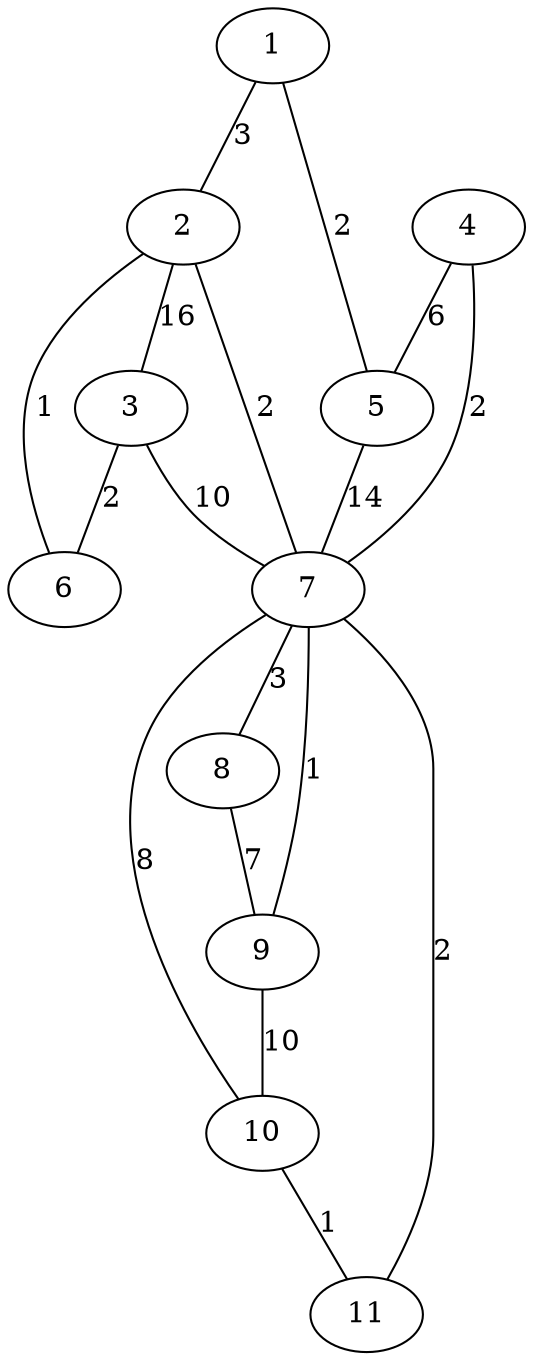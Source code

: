 graph {
    1--2 [label=3, len=3]
    1--5 [label=2, len=2]
    2--3 [label=16, len=16]
    2--6 [label=1, len=1]
    2--7 [label=2, len=2]
    3--6 [label=2, len=2]
    3--7 [label=10, len=10]
    4--5 [label=6, len=6]
    4--7 [label=2, len=2]
    7--8 [label=3, len=3]
    5--7 [label=14, len=14]
    7--9 [label=1, len=1]
    7--10 [label=8, len=8]
    7--11 [label=2, len=2]
    8--9 [label=7, len=7]
    9--10 [label=10, len=10]
    10--11 [label=1, len=1]
}